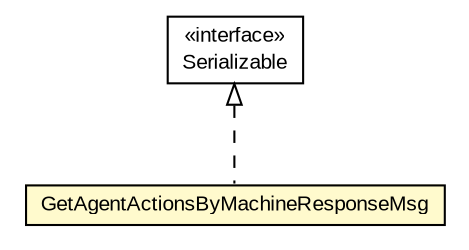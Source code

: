 #!/usr/local/bin/dot
#
# Class diagram 
# Generated by UMLGraph version R5_6-24-gf6e263 (http://www.umlgraph.org/)
#

digraph G {
	edge [fontname="arial",fontsize=10,labelfontname="arial",labelfontsize=10];
	node [fontname="arial",fontsize=10,shape=plaintext];
	nodesep=0.25;
	ranksep=0.5;
	// org.miloss.fgsms.services.interfaces.policyconfiguration.GetAgentActionsByMachineResponseMsg
	c406682 [label=<<table title="org.miloss.fgsms.services.interfaces.policyconfiguration.GetAgentActionsByMachineResponseMsg" border="0" cellborder="1" cellspacing="0" cellpadding="2" port="p" bgcolor="lemonChiffon" href="./GetAgentActionsByMachineResponseMsg.html">
		<tr><td><table border="0" cellspacing="0" cellpadding="1">
<tr><td align="center" balign="center"> GetAgentActionsByMachineResponseMsg </td></tr>
		</table></td></tr>
		</table>>, URL="./GetAgentActionsByMachineResponseMsg.html", fontname="arial", fontcolor="black", fontsize=10.0];
	//org.miloss.fgsms.services.interfaces.policyconfiguration.GetAgentActionsByMachineResponseMsg implements java.io.Serializable
	c407272:p -> c406682:p [dir=back,arrowtail=empty,style=dashed];
	// java.io.Serializable
	c407272 [label=<<table title="java.io.Serializable" border="0" cellborder="1" cellspacing="0" cellpadding="2" port="p" href="http://java.sun.com/j2se/1.4.2/docs/api/java/io/Serializable.html">
		<tr><td><table border="0" cellspacing="0" cellpadding="1">
<tr><td align="center" balign="center"> &#171;interface&#187; </td></tr>
<tr><td align="center" balign="center"> Serializable </td></tr>
		</table></td></tr>
		</table>>, URL="http://java.sun.com/j2se/1.4.2/docs/api/java/io/Serializable.html", fontname="arial", fontcolor="black", fontsize=10.0];
}

